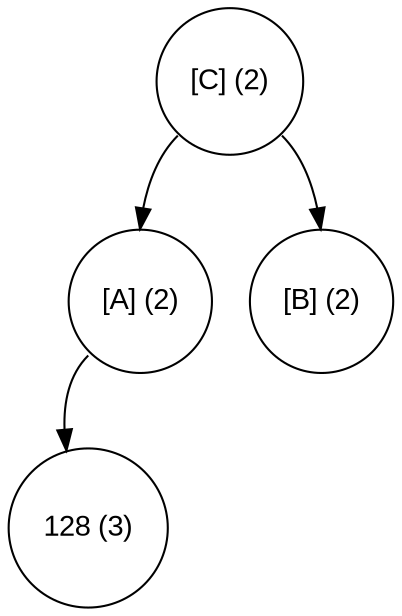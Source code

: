 digraph move_up {
	node [fontname="Arial", shape="circle", width=0.5]; 

	0 [label = "[C] (2)"];
	0:sw -> 1;
	1 [label = "[A] (2)"];
	1:sw -> 3;
	3 [label = "128 (3)"];
	0:se -> 2;
	2 [label = "[B] (2)"];
}
